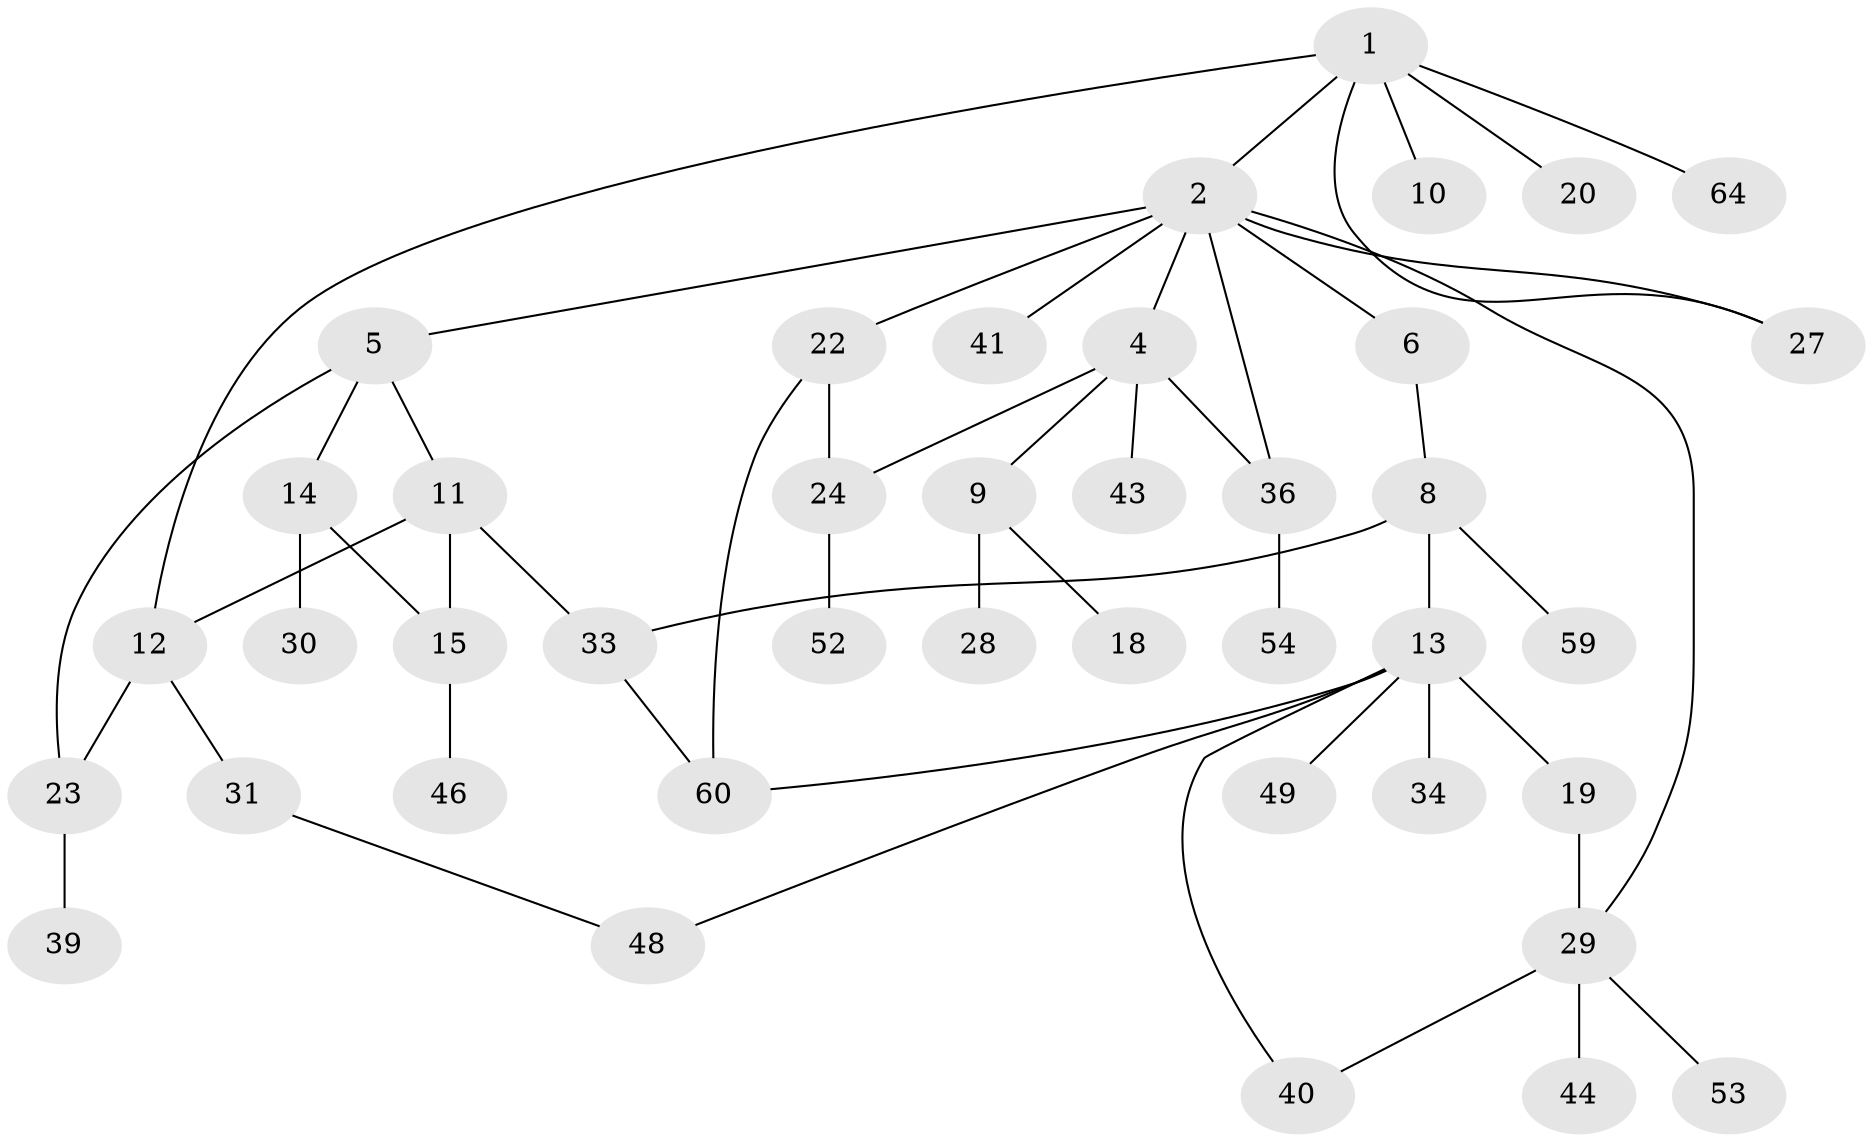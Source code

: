 // Generated by graph-tools (version 1.1) at 2025/23/03/03/25 07:23:34]
// undirected, 41 vertices, 52 edges
graph export_dot {
graph [start="1"]
  node [color=gray90,style=filled];
  1 [super="+25"];
  2 [super="+3"];
  4 [super="+7"];
  5 [super="+26"];
  6;
  8 [super="+50"];
  9 [super="+16"];
  10 [super="+21"];
  11 [super="+47"];
  12 [super="+42"];
  13 [super="+17"];
  14 [super="+32"];
  15 [super="+45"];
  18;
  19;
  20;
  22 [super="+55"];
  23 [super="+57"];
  24 [super="+56"];
  27;
  28;
  29 [super="+37"];
  30 [super="+38"];
  31;
  33 [super="+35"];
  34;
  36;
  39 [super="+51"];
  40;
  41;
  43;
  44;
  46;
  48 [super="+61"];
  49;
  52;
  53 [super="+63"];
  54 [super="+58"];
  59;
  60 [super="+62"];
  64;
  1 -- 2;
  1 -- 10;
  1 -- 12;
  1 -- 20;
  1 -- 64;
  1 -- 27;
  2 -- 4;
  2 -- 6;
  2 -- 27;
  2 -- 36;
  2 -- 29;
  2 -- 41;
  2 -- 5;
  2 -- 22;
  4 -- 9;
  4 -- 24;
  4 -- 43;
  4 -- 36;
  5 -- 11;
  5 -- 14;
  5 -- 23;
  6 -- 8;
  8 -- 13;
  8 -- 33;
  8 -- 59;
  9 -- 18;
  9 -- 28;
  11 -- 15;
  11 -- 33;
  11 -- 12;
  12 -- 31;
  12 -- 23;
  13 -- 49;
  13 -- 40;
  13 -- 48;
  13 -- 60;
  13 -- 34;
  13 -- 19;
  14 -- 30;
  14 -- 15;
  15 -- 46;
  19 -- 29;
  22 -- 24;
  22 -- 60;
  23 -- 39;
  24 -- 52;
  29 -- 40;
  29 -- 44 [weight=2];
  29 -- 53;
  31 -- 48;
  33 -- 60;
  36 -- 54;
}
